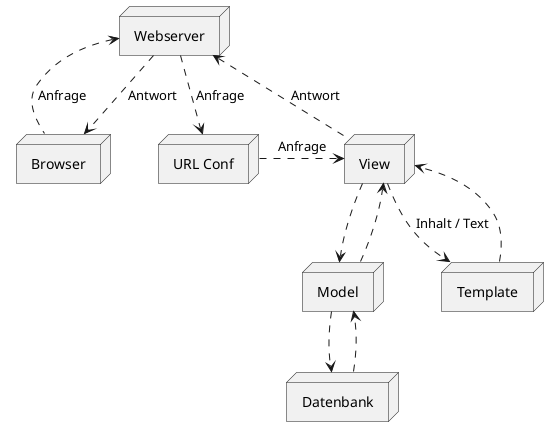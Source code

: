 @startuml "MVP"

node "Browser"

node "Webserver"

node "URL Conf"

node "View"

node "Model"

node "Datenbank"

node "Template"

[Browser] .left.> [Webserver] : Anfrage
[Webserver] ..> [Browser] : Antwort

[Webserver] ..> [URL Conf] : Anfrage
[View] ..> [Webserver] : Antwort

[URL Conf] .right.> [View] : Anfrage

[View] ..> [Model]
[Model] ..> [View]

[View] ..> [Template] : Inhalt / Text
[Template] ..> [View]

[Model] ..> [Datenbank]
[Datenbank] ..> [Model]

@enduml